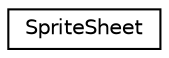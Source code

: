 digraph "Graphical Class Hierarchy"
{
  edge [fontname="Helvetica",fontsize="10",labelfontname="Helvetica",labelfontsize="10"];
  node [fontname="Helvetica",fontsize="10",shape=record];
  rankdir="LR";
  Node1 [label="SpriteSheet",height=0.2,width=0.4,color="black", fillcolor="white", style="filled",URL="$class_sprite_sheet.html"];
}
